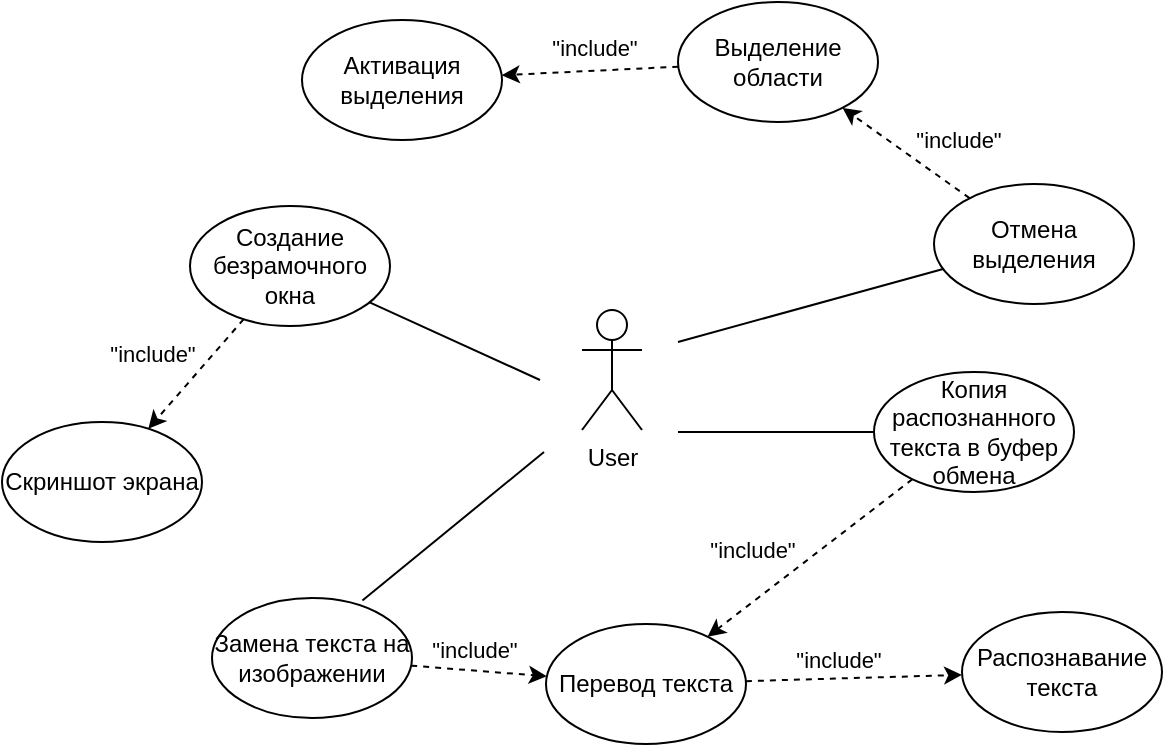 <mxfile version="21.3.7" type="device">
  <diagram id="VBARSfG-XI1ay76myhPp" name="Page-1">
    <mxGraphModel dx="1200" dy="832" grid="0" gridSize="10" guides="1" tooltips="1" connect="1" arrows="1" fold="1" page="0" pageScale="1" pageWidth="850" pageHeight="1100" math="0" shadow="0">
      <root>
        <mxCell id="0" />
        <mxCell id="1" parent="0" />
        <mxCell id="Adu6QWJ_d3eb5lUMMcZg-19" style="rounded=0;orthogonalLoop=1;jettySize=auto;html=1;endArrow=none;endFill=0;" edge="1" parent="1" target="VsNZZtf69yLcLw0wtBoj-15">
          <mxGeometry relative="1" as="geometry">
            <mxPoint x="133" y="202" as="sourcePoint" />
            <Array as="points" />
          </mxGeometry>
        </mxCell>
        <mxCell id="Adu6QWJ_d3eb5lUMMcZg-29" style="rounded=0;orthogonalLoop=1;jettySize=auto;html=1;endArrow=none;endFill=0;" edge="1" parent="1" target="VsNZZtf69yLcLw0wtBoj-4">
          <mxGeometry relative="1" as="geometry">
            <mxPoint x="133" y="157" as="sourcePoint" />
            <Array as="points" />
          </mxGeometry>
        </mxCell>
        <mxCell id="VsNZZtf69yLcLw0wtBoj-1" value="User" style="shape=umlActor;verticalLabelPosition=bottom;verticalAlign=top;html=1;" parent="1" vertex="1">
          <mxGeometry x="85" y="141" width="30" height="60" as="geometry" />
        </mxCell>
        <mxCell id="VsNZZtf69yLcLw0wtBoj-2" value="Активация выделения" style="ellipse;whiteSpace=wrap;html=1;" parent="1" vertex="1">
          <mxGeometry x="-55" y="-4" width="100" height="60" as="geometry" />
        </mxCell>
        <mxCell id="VsNZZtf69yLcLw0wtBoj-3" value="Выделение области" style="ellipse;whiteSpace=wrap;html=1;" parent="1" vertex="1">
          <mxGeometry x="133" y="-13" width="100" height="60" as="geometry" />
        </mxCell>
        <mxCell id="Adu6QWJ_d3eb5lUMMcZg-38" style="rounded=0;orthogonalLoop=1;jettySize=auto;html=1;dashed=1;" edge="1" parent="1" source="VsNZZtf69yLcLw0wtBoj-4" target="VsNZZtf69yLcLw0wtBoj-3">
          <mxGeometry relative="1" as="geometry" />
        </mxCell>
        <mxCell id="Adu6QWJ_d3eb5lUMMcZg-45" value="&quot;include&quot;" style="edgeLabel;html=1;align=center;verticalAlign=middle;resizable=0;points=[];" vertex="1" connectable="0" parent="Adu6QWJ_d3eb5lUMMcZg-38">
          <mxGeometry x="0.354" y="2" relative="1" as="geometry">
            <mxPoint x="38" as="offset" />
          </mxGeometry>
        </mxCell>
        <mxCell id="VsNZZtf69yLcLw0wtBoj-4" value="Отмена выделения" style="ellipse;whiteSpace=wrap;html=1;" parent="1" vertex="1">
          <mxGeometry x="261" y="78" width="100" height="60" as="geometry" />
        </mxCell>
        <mxCell id="Adu6QWJ_d3eb5lUMMcZg-41" style="rounded=0;orthogonalLoop=1;jettySize=auto;html=1;dashed=1;" edge="1" parent="1" source="VsNZZtf69yLcLw0wtBoj-15" target="Adu6QWJ_d3eb5lUMMcZg-4">
          <mxGeometry relative="1" as="geometry" />
        </mxCell>
        <mxCell id="Adu6QWJ_d3eb5lUMMcZg-49" value="&quot;include&quot;" style="edgeLabel;html=1;align=center;verticalAlign=middle;resizable=0;points=[];" vertex="1" connectable="0" parent="Adu6QWJ_d3eb5lUMMcZg-41">
          <mxGeometry x="0.398" relative="1" as="geometry">
            <mxPoint x="-9" y="-20" as="offset" />
          </mxGeometry>
        </mxCell>
        <mxCell id="VsNZZtf69yLcLw0wtBoj-15" value="Копия распознанного текста в буфер обмена" style="ellipse;whiteSpace=wrap;html=1;" parent="1" vertex="1">
          <mxGeometry x="231" y="172" width="100" height="60" as="geometry" />
        </mxCell>
        <mxCell id="Adu6QWJ_d3eb5lUMMcZg-37" style="rounded=0;orthogonalLoop=1;jettySize=auto;html=1;dashed=1;" edge="1" parent="1" source="Adu6QWJ_d3eb5lUMMcZg-1" target="Adu6QWJ_d3eb5lUMMcZg-2">
          <mxGeometry relative="1" as="geometry" />
        </mxCell>
        <mxCell id="Adu6QWJ_d3eb5lUMMcZg-47" value="&quot;include&quot;" style="edgeLabel;html=1;align=center;verticalAlign=middle;resizable=0;points=[];" vertex="1" connectable="0" parent="Adu6QWJ_d3eb5lUMMcZg-37">
          <mxGeometry x="0.288" y="-1" relative="1" as="geometry">
            <mxPoint x="-14" y="-18" as="offset" />
          </mxGeometry>
        </mxCell>
        <mxCell id="Adu6QWJ_d3eb5lUMMcZg-1" value="Создание безрамочного окна" style="ellipse;whiteSpace=wrap;html=1;" vertex="1" parent="1">
          <mxGeometry x="-111" y="89" width="100" height="60" as="geometry" />
        </mxCell>
        <mxCell id="Adu6QWJ_d3eb5lUMMcZg-2" value="Скриншот экрана" style="ellipse;whiteSpace=wrap;html=1;" vertex="1" parent="1">
          <mxGeometry x="-205" y="197" width="100" height="60" as="geometry" />
        </mxCell>
        <mxCell id="Adu6QWJ_d3eb5lUMMcZg-34" style="rounded=0;orthogonalLoop=1;jettySize=auto;html=1;dashed=1;" edge="1" parent="1" source="Adu6QWJ_d3eb5lUMMcZg-3" target="Adu6QWJ_d3eb5lUMMcZg-4">
          <mxGeometry relative="1" as="geometry" />
        </mxCell>
        <mxCell id="Adu6QWJ_d3eb5lUMMcZg-48" value="&quot;include&quot;" style="edgeLabel;html=1;align=center;verticalAlign=middle;resizable=0;points=[];" vertex="1" connectable="0" parent="Adu6QWJ_d3eb5lUMMcZg-34">
          <mxGeometry x="-0.417" y="1" relative="1" as="geometry">
            <mxPoint x="11" y="-9" as="offset" />
          </mxGeometry>
        </mxCell>
        <mxCell id="Adu6QWJ_d3eb5lUMMcZg-3" value="Замена текста на изображении" style="ellipse;whiteSpace=wrap;html=1;" vertex="1" parent="1">
          <mxGeometry x="-100" y="285" width="100" height="60" as="geometry" />
        </mxCell>
        <mxCell id="Adu6QWJ_d3eb5lUMMcZg-35" style="rounded=0;orthogonalLoop=1;jettySize=auto;html=1;dashed=1;" edge="1" parent="1" source="Adu6QWJ_d3eb5lUMMcZg-4" target="Adu6QWJ_d3eb5lUMMcZg-5">
          <mxGeometry relative="1" as="geometry" />
        </mxCell>
        <mxCell id="Adu6QWJ_d3eb5lUMMcZg-50" value="&quot;include&quot;" style="edgeLabel;html=1;align=center;verticalAlign=middle;resizable=0;points=[];" vertex="1" connectable="0" parent="Adu6QWJ_d3eb5lUMMcZg-35">
          <mxGeometry x="-0.252" y="-2" relative="1" as="geometry">
            <mxPoint x="5" y="-12" as="offset" />
          </mxGeometry>
        </mxCell>
        <mxCell id="Adu6QWJ_d3eb5lUMMcZg-4" value="Перевод текста" style="ellipse;whiteSpace=wrap;html=1;" vertex="1" parent="1">
          <mxGeometry x="67" y="298" width="100" height="60" as="geometry" />
        </mxCell>
        <mxCell id="Adu6QWJ_d3eb5lUMMcZg-5" value="Распознавание текста" style="ellipse;whiteSpace=wrap;html=1;" vertex="1" parent="1">
          <mxGeometry x="275" y="292" width="100" height="60" as="geometry" />
        </mxCell>
        <mxCell id="Adu6QWJ_d3eb5lUMMcZg-32" style="rounded=0;orthogonalLoop=1;jettySize=auto;html=1;endArrow=none;endFill=0;exitX=0.752;exitY=0.021;exitDx=0;exitDy=0;exitPerimeter=0;" edge="1" parent="1" source="Adu6QWJ_d3eb5lUMMcZg-3">
          <mxGeometry relative="1" as="geometry">
            <mxPoint x="60" y="196" as="sourcePoint" />
            <mxPoint x="66" y="212" as="targetPoint" />
            <Array as="points">
              <mxPoint x="66" y="212" />
            </Array>
          </mxGeometry>
        </mxCell>
        <mxCell id="Adu6QWJ_d3eb5lUMMcZg-33" style="rounded=0;orthogonalLoop=1;jettySize=auto;html=1;endArrow=none;endFill=0;" edge="1" parent="1" target="Adu6QWJ_d3eb5lUMMcZg-1">
          <mxGeometry relative="1" as="geometry">
            <mxPoint x="64" y="176" as="sourcePoint" />
            <mxPoint x="-9" y="154" as="targetPoint" />
          </mxGeometry>
        </mxCell>
        <mxCell id="Adu6QWJ_d3eb5lUMMcZg-39" style="rounded=0;orthogonalLoop=1;jettySize=auto;html=1;dashed=1;" edge="1" parent="1" source="VsNZZtf69yLcLw0wtBoj-3" target="VsNZZtf69yLcLw0wtBoj-2">
          <mxGeometry relative="1" as="geometry">
            <mxPoint x="-27" y="112" as="sourcePoint" />
            <mxPoint x="-2" y="83" as="targetPoint" />
          </mxGeometry>
        </mxCell>
        <mxCell id="Adu6QWJ_d3eb5lUMMcZg-46" value="&quot;include&quot;" style="edgeLabel;html=1;align=center;verticalAlign=middle;resizable=0;points=[];" vertex="1" connectable="0" parent="Adu6QWJ_d3eb5lUMMcZg-39">
          <mxGeometry x="-0.25" y="-1" relative="1" as="geometry">
            <mxPoint x="-9" y="-10" as="offset" />
          </mxGeometry>
        </mxCell>
      </root>
    </mxGraphModel>
  </diagram>
</mxfile>
